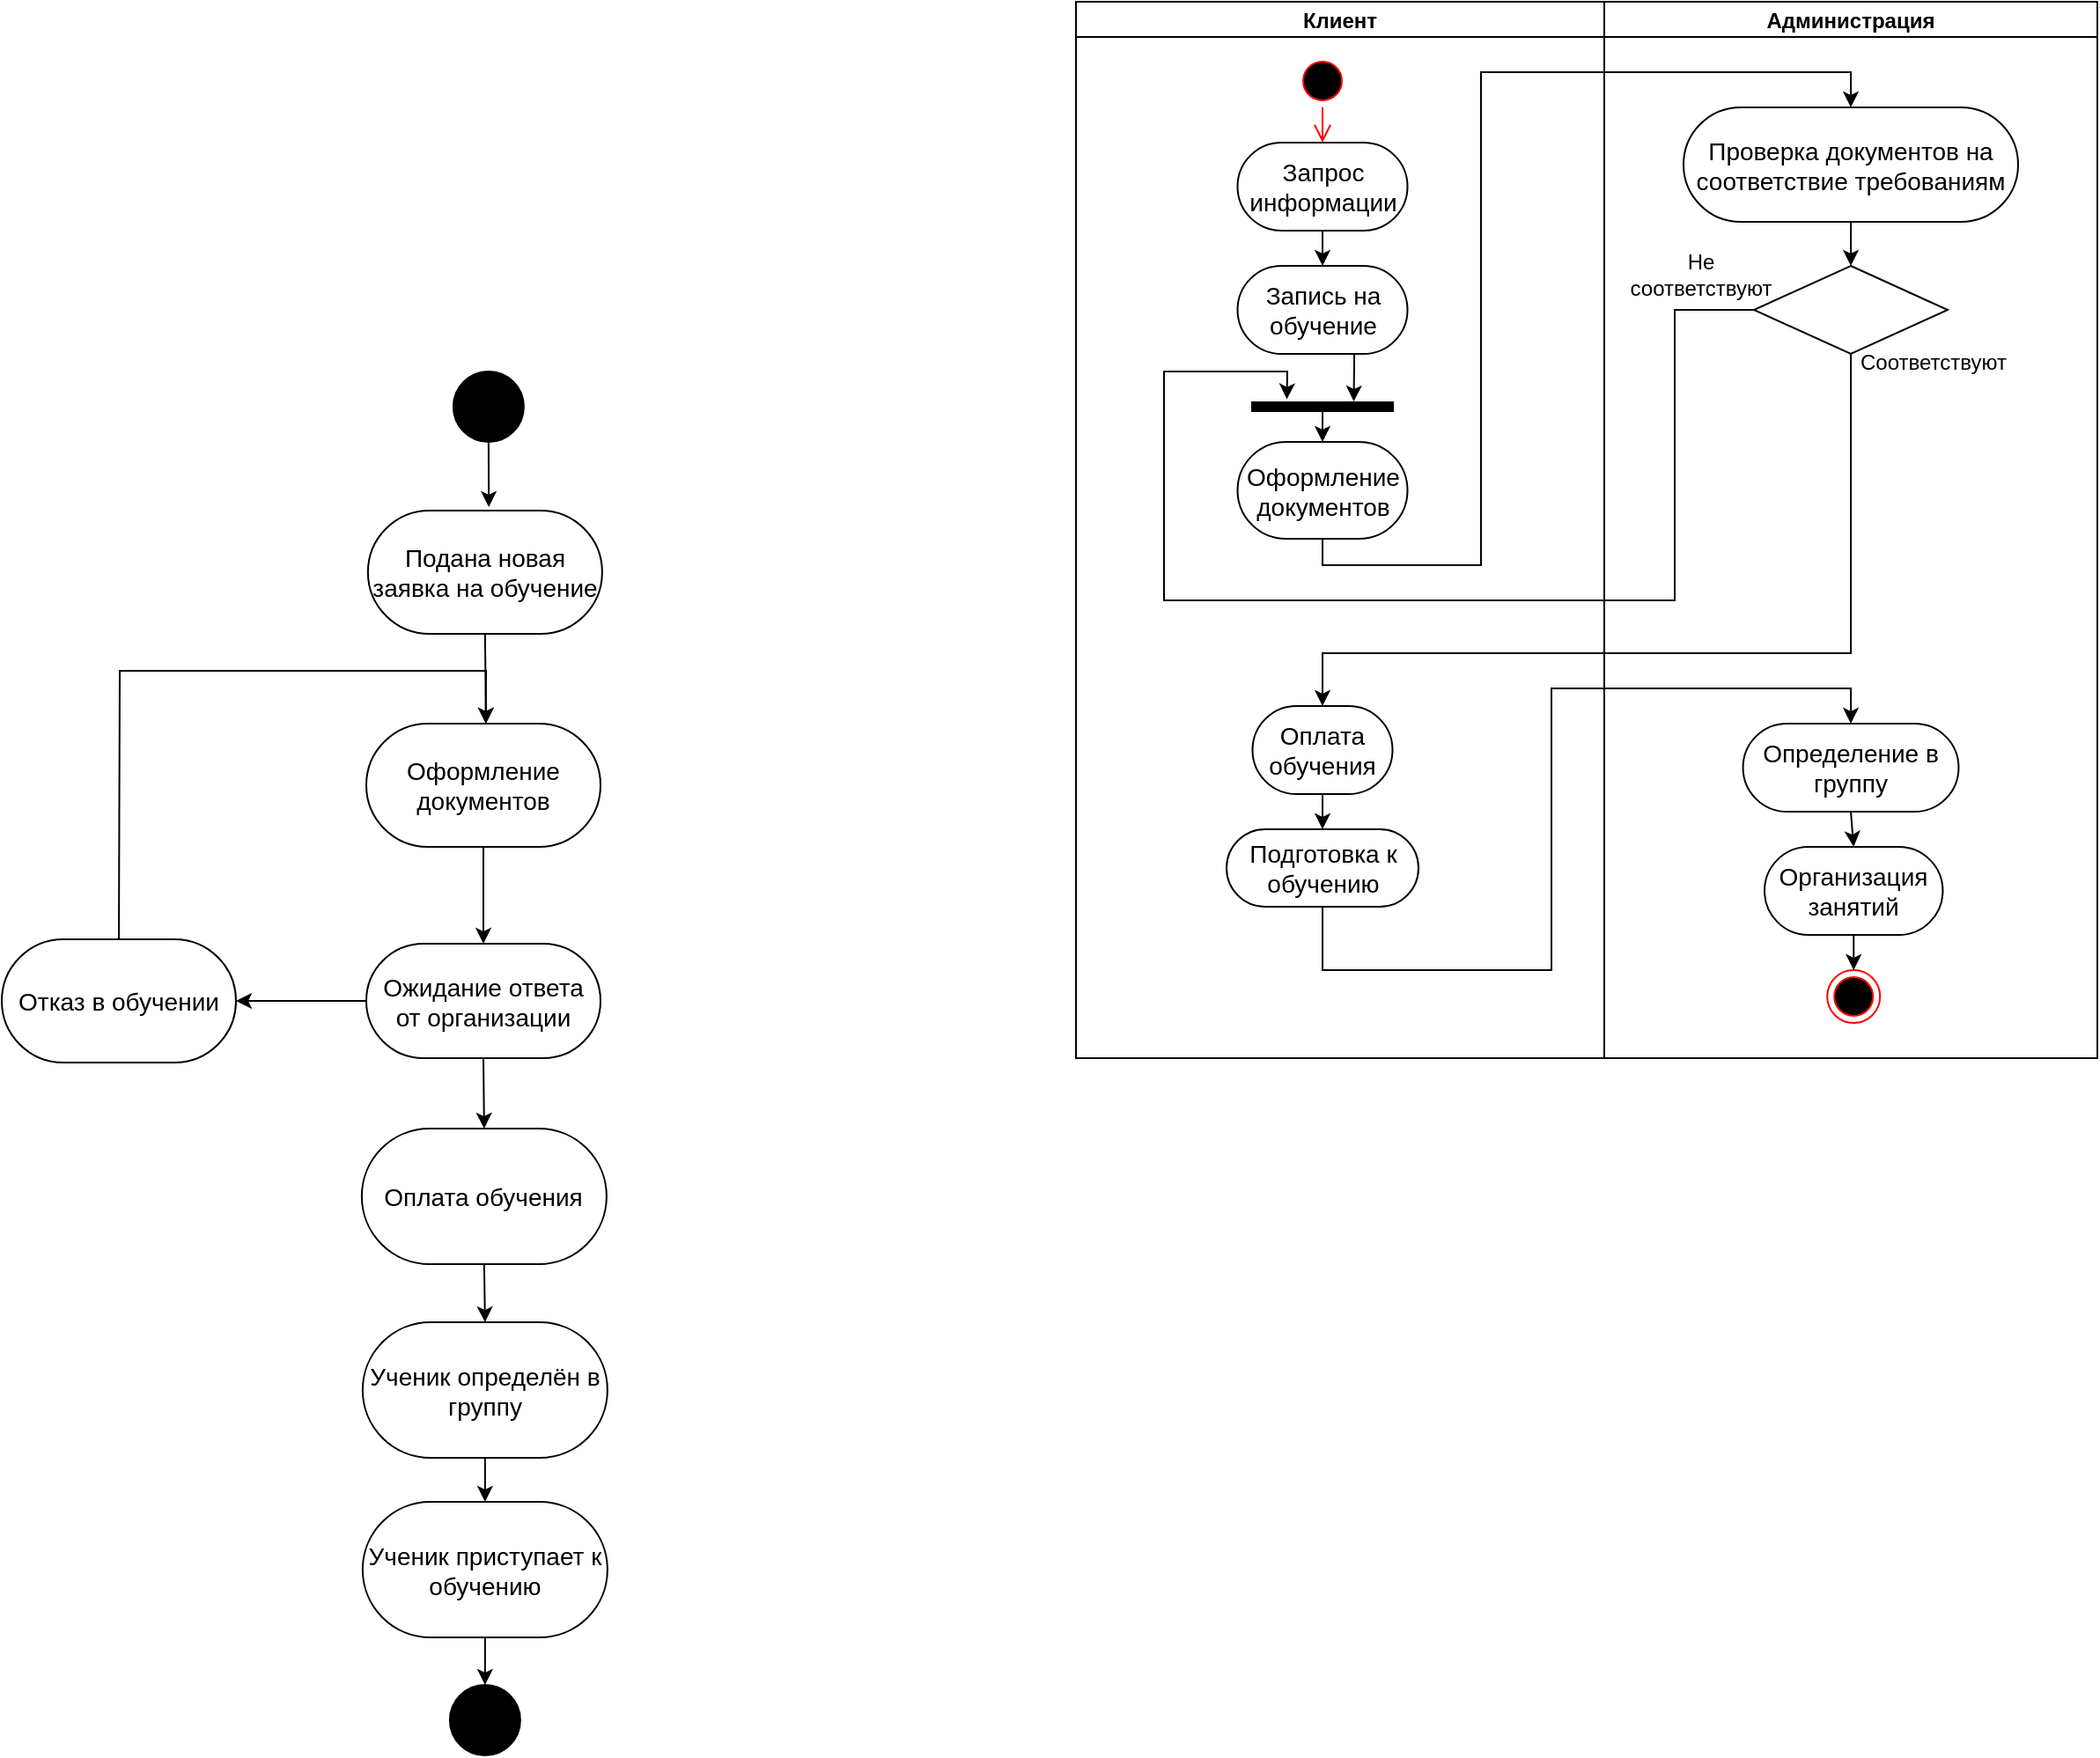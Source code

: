 <mxfile version="24.4.0" type="google">
  <diagram name="Страница — 1" id="l8DG9B8yiwFVq36d9alW">
    <mxGraphModel grid="1" page="1" gridSize="10" guides="1" tooltips="1" connect="1" arrows="1" fold="1" pageScale="1" pageWidth="827" pageHeight="1169" math="0" shadow="0">
      <root>
        <mxCell id="0" />
        <mxCell id="1" parent="0" />
        <mxCell id="NAAqt-84BbC4itfXdhMj-1" style="edgeStyle=orthogonalEdgeStyle;rounded=0;orthogonalLoop=1;jettySize=auto;html=1;exitX=0.5;exitY=1;exitDx=0;exitDy=0;entryX=0.516;entryY=-0.029;entryDx=0;entryDy=0;entryPerimeter=0;" edge="1" parent="1" target="NAAqt-84BbC4itfXdhMj-5" source="NAAqt-84BbC4itfXdhMj-2">
          <mxGeometry relative="1" as="geometry">
            <mxPoint x="515.44" y="180" as="sourcePoint" />
            <mxPoint x="515.5" y="210" as="targetPoint" />
          </mxGeometry>
        </mxCell>
        <mxCell id="NAAqt-84BbC4itfXdhMj-2" value="" style="ellipse;shape=doubleEllipse;whiteSpace=wrap;html=1;aspect=fixed;fillColor=#000000;" vertex="1" parent="1">
          <mxGeometry x="496.44" y="230" width="40" height="40" as="geometry" />
        </mxCell>
        <mxCell id="NAAqt-84BbC4itfXdhMj-3" value="" style="ellipse;shape=doubleEllipse;whiteSpace=wrap;html=1;aspect=fixed;fillColor=#000000;" vertex="1" parent="1">
          <mxGeometry x="494.44" y="976" width="40" height="40" as="geometry" />
        </mxCell>
        <mxCell id="NAAqt-84BbC4itfXdhMj-5" value="&lt;span style=&quot;font-size: 14px;&quot;&gt;Подана новая заявка на обучение&lt;/span&gt;" style="rounded=1;whiteSpace=wrap;html=1;arcSize=50;" vertex="1" parent="1">
          <mxGeometry x="447.94" y="309" width="133" height="70" as="geometry" />
        </mxCell>
        <mxCell id="NAAqt-84BbC4itfXdhMj-7" value="&lt;font style=&quot;font-size: 14px;&quot;&gt;Оформление документов&lt;/font&gt;" style="rounded=1;whiteSpace=wrap;html=1;arcSize=50;" vertex="1" parent="1">
          <mxGeometry x="447" y="430" width="133" height="70" as="geometry" />
        </mxCell>
        <mxCell id="NAAqt-84BbC4itfXdhMj-8" value="" style="endArrow=classic;html=1;rounded=0;exitX=0.5;exitY=1;exitDx=0;exitDy=0;" edge="1" parent="1" source="NAAqt-84BbC4itfXdhMj-5">
          <mxGeometry width="50" height="50" relative="1" as="geometry">
            <mxPoint x="515.44" y="410" as="sourcePoint" />
            <mxPoint x="515" y="430" as="targetPoint" />
          </mxGeometry>
        </mxCell>
        <mxCell id="NAAqt-84BbC4itfXdhMj-11" value="&lt;font style=&quot;font-size: 14px;&quot;&gt;Отказ в обучении&lt;/font&gt;" style="rounded=1;whiteSpace=wrap;html=1;arcSize=50;" vertex="1" parent="1">
          <mxGeometry x="240" y="552.5" width="133" height="70" as="geometry" />
        </mxCell>
        <mxCell id="NAAqt-84BbC4itfXdhMj-12" value="&lt;font style=&quot;font-size: 14px;&quot;&gt;Оплата обучения&lt;/font&gt;" style="rounded=1;whiteSpace=wrap;html=1;arcSize=50;" vertex="1" parent="1">
          <mxGeometry x="444.44" y="660" width="139" height="77" as="geometry" />
        </mxCell>
        <mxCell id="NAAqt-84BbC4itfXdhMj-22" value="" style="endArrow=classic;html=1;rounded=0;exitX=0.5;exitY=1;exitDx=0;exitDy=0;entryX=0.5;entryY=0;entryDx=0;entryDy=0;" edge="1" parent="1" source="NAAqt-84BbC4itfXdhMj-12" target="NAAqt-84BbC4itfXdhMj-23">
          <mxGeometry width="50" height="50" relative="1" as="geometry">
            <mxPoint x="512.94" y="770.0" as="sourcePoint" />
            <mxPoint x="513" y="819" as="targetPoint" />
          </mxGeometry>
        </mxCell>
        <mxCell id="NAAqt-84BbC4itfXdhMj-23" value="&lt;font style=&quot;font-size: 14px;&quot;&gt;Ученик определён в группу&lt;/font&gt;" style="rounded=1;whiteSpace=wrap;html=1;arcSize=50;" vertex="1" parent="1">
          <mxGeometry x="444.94" y="770" width="139" height="77" as="geometry" />
        </mxCell>
        <mxCell id="NAAqt-84BbC4itfXdhMj-24" value="&lt;font style=&quot;font-size: 14px;&quot;&gt;Ученик приступает к обучению&lt;/font&gt;" style="rounded=1;whiteSpace=wrap;html=1;arcSize=50;" vertex="1" parent="1">
          <mxGeometry x="444.94" y="872" width="139" height="77" as="geometry" />
        </mxCell>
        <mxCell id="NAAqt-84BbC4itfXdhMj-25" value="" style="endArrow=classic;html=1;rounded=0;exitX=0.5;exitY=1;exitDx=0;exitDy=0;entryX=0.5;entryY=0;entryDx=0;entryDy=0;" edge="1" parent="1" source="NAAqt-84BbC4itfXdhMj-23" target="NAAqt-84BbC4itfXdhMj-24">
          <mxGeometry width="50" height="50" relative="1" as="geometry">
            <mxPoint x="326.5" y="913" as="sourcePoint" />
            <mxPoint x="376.5" y="863" as="targetPoint" />
          </mxGeometry>
        </mxCell>
        <mxCell id="NAAqt-84BbC4itfXdhMj-26" value="" style="endArrow=classic;html=1;rounded=0;exitX=0.5;exitY=1;exitDx=0;exitDy=0;entryX=0.5;entryY=0;entryDx=0;entryDy=0;" edge="1" parent="1" source="NAAqt-84BbC4itfXdhMj-24" target="NAAqt-84BbC4itfXdhMj-3">
          <mxGeometry width="50" height="50" relative="1" as="geometry">
            <mxPoint x="426.5" y="1013" as="sourcePoint" />
            <mxPoint x="476.5" y="963" as="targetPoint" />
          </mxGeometry>
        </mxCell>
        <mxCell id="cSeTPXsvRP6pqXELqbIg-1" value="Клиент" style="swimlane;startSize=20;horizontal=1;containerType=tree;" vertex="1" parent="1">
          <mxGeometry x="850" y="20" width="300" height="600" as="geometry" />
        </mxCell>
        <mxCell id="cSeTPXsvRP6pqXELqbIg-59" value="" style="ellipse;html=1;shape=startState;fillColor=#000000;strokeColor=#ff0000;" vertex="1" parent="cSeTPXsvRP6pqXELqbIg-1">
          <mxGeometry x="125" y="30" width="30" height="30" as="geometry" />
        </mxCell>
        <mxCell id="cSeTPXsvRP6pqXELqbIg-60" value="" style="edgeStyle=orthogonalEdgeStyle;html=1;verticalAlign=bottom;endArrow=open;endSize=8;strokeColor=#ff0000;rounded=0;" edge="1" parent="cSeTPXsvRP6pqXELqbIg-1" source="cSeTPXsvRP6pqXELqbIg-59">
          <mxGeometry relative="1" as="geometry">
            <mxPoint x="140" y="80" as="targetPoint" />
          </mxGeometry>
        </mxCell>
        <mxCell id="cSeTPXsvRP6pqXELqbIg-61" value="&lt;font style=&quot;font-size: 14px;&quot;&gt;Запрос информации&lt;/font&gt;" style="rounded=1;whiteSpace=wrap;html=1;arcSize=50;" vertex="1" parent="cSeTPXsvRP6pqXELqbIg-1">
          <mxGeometry x="91.75" y="80" width="96.5" height="50" as="geometry" />
        </mxCell>
        <mxCell id="cSeTPXsvRP6pqXELqbIg-62" value="&lt;font style=&quot;font-size: 14px;&quot;&gt;Запись на обучение&lt;/font&gt;" style="rounded=1;whiteSpace=wrap;html=1;arcSize=50;" vertex="1" parent="cSeTPXsvRP6pqXELqbIg-1">
          <mxGeometry x="91.75" y="150" width="96.5" height="50" as="geometry" />
        </mxCell>
        <mxCell id="cSeTPXsvRP6pqXELqbIg-65" value="" style="endArrow=classic;html=1;rounded=0;exitX=0.5;exitY=1;exitDx=0;exitDy=0;entryX=0.5;entryY=0;entryDx=0;entryDy=0;" edge="1" parent="cSeTPXsvRP6pqXELqbIg-1" source="cSeTPXsvRP6pqXELqbIg-61" target="cSeTPXsvRP6pqXELqbIg-62">
          <mxGeometry width="50" height="50" relative="1" as="geometry">
            <mxPoint y="270" as="sourcePoint" />
            <mxPoint x="50" y="220" as="targetPoint" />
          </mxGeometry>
        </mxCell>
        <mxCell id="cSeTPXsvRP6pqXELqbIg-76" value="" style="html=1;points=[];perimeter=orthogonalPerimeter;fillColor=strokeColor;rotation=90;" vertex="1" parent="cSeTPXsvRP6pqXELqbIg-1">
          <mxGeometry x="137.5" y="190" width="5" height="80" as="geometry" />
        </mxCell>
        <mxCell id="cSeTPXsvRP6pqXELqbIg-77" value="&lt;font style=&quot;font-size: 14px;&quot;&gt;Оформление документов&lt;/font&gt;" style="rounded=1;whiteSpace=wrap;html=1;arcSize=50;" vertex="1" parent="cSeTPXsvRP6pqXELqbIg-1">
          <mxGeometry x="91.75" y="250" width="96.5" height="55" as="geometry" />
        </mxCell>
        <mxCell id="cSeTPXsvRP6pqXELqbIg-82" value="" style="endArrow=classic;html=1;rounded=0;exitX=0.687;exitY=0.99;exitDx=0;exitDy=0;exitPerimeter=0;entryX=-0.1;entryY=0.278;entryDx=0;entryDy=0;entryPerimeter=0;" edge="1" parent="cSeTPXsvRP6pqXELqbIg-1" source="cSeTPXsvRP6pqXELqbIg-62" target="cSeTPXsvRP6pqXELqbIg-76">
          <mxGeometry width="50" height="50" relative="1" as="geometry">
            <mxPoint x="30" y="370" as="sourcePoint" />
            <mxPoint x="158" y="220" as="targetPoint" />
          </mxGeometry>
        </mxCell>
        <mxCell id="cSeTPXsvRP6pqXELqbIg-81" value="" style="endArrow=classic;html=1;rounded=0;entryX=0.5;entryY=0;entryDx=0;entryDy=0;" edge="1" parent="cSeTPXsvRP6pqXELqbIg-1" target="cSeTPXsvRP6pqXELqbIg-77">
          <mxGeometry width="50" height="50" relative="1" as="geometry">
            <mxPoint x="140" y="232" as="sourcePoint" />
            <mxPoint x="80" y="320" as="targetPoint" />
          </mxGeometry>
        </mxCell>
        <mxCell id="cSeTPXsvRP6pqXELqbIg-85" value="&lt;font style=&quot;font-size: 14px;&quot;&gt;Оплата обучения&lt;/font&gt;" style="rounded=1;whiteSpace=wrap;html=1;arcSize=50;" vertex="1" parent="cSeTPXsvRP6pqXELqbIg-1">
          <mxGeometry x="100.25" y="400" width="79.5" height="50" as="geometry" />
        </mxCell>
        <mxCell id="cSeTPXsvRP6pqXELqbIg-86" value="&lt;font style=&quot;font-size: 14px;&quot;&gt;Подготовка к обучению&lt;/font&gt;" style="rounded=1;whiteSpace=wrap;html=1;arcSize=50;" vertex="1" parent="cSeTPXsvRP6pqXELqbIg-1">
          <mxGeometry x="85.5" y="470" width="109" height="44" as="geometry" />
        </mxCell>
        <mxCell id="cSeTPXsvRP6pqXELqbIg-91" value="" style="endArrow=classic;html=1;rounded=0;exitX=0.5;exitY=1;exitDx=0;exitDy=0;entryX=0.5;entryY=0;entryDx=0;entryDy=0;" edge="1" parent="cSeTPXsvRP6pqXELqbIg-1" source="cSeTPXsvRP6pqXELqbIg-85" target="cSeTPXsvRP6pqXELqbIg-86">
          <mxGeometry width="50" height="50" relative="1" as="geometry">
            <mxPoint x="210" y="550" as="sourcePoint" />
            <mxPoint x="260" y="500" as="targetPoint" />
          </mxGeometry>
        </mxCell>
        <mxCell id="cSeTPXsvRP6pqXELqbIg-13" value="Администрация" style="swimlane;startSize=20;horizontal=1;containerType=tree;" vertex="1" parent="1">
          <mxGeometry x="1150" y="20" width="280" height="600" as="geometry" />
        </mxCell>
        <mxCell id="cSeTPXsvRP6pqXELqbIg-72" value="" style="endArrow=classic;html=1;rounded=0;exitX=0.5;exitY=1;exitDx=0;exitDy=0;entryX=0.5;entryY=0;entryDx=0;entryDy=0;" edge="1" parent="cSeTPXsvRP6pqXELqbIg-13" source="cSeTPXsvRP6pqXELqbIg-80">
          <mxGeometry width="50" height="50" relative="1" as="geometry">
            <mxPoint x="140" y="120" as="sourcePoint" />
            <mxPoint x="140" y="150" as="targetPoint" />
          </mxGeometry>
        </mxCell>
        <mxCell id="cSeTPXsvRP6pqXELqbIg-75" value="" style="rhombus;whiteSpace=wrap;html=1;" vertex="1" parent="cSeTPXsvRP6pqXELqbIg-13">
          <mxGeometry x="85" y="150" width="110" height="50" as="geometry" />
        </mxCell>
        <mxCell id="cSeTPXsvRP6pqXELqbIg-80" value="&lt;font style=&quot;font-size: 14px;&quot;&gt;Проверка документов на соответствие требованиям&lt;/font&gt;" style="rounded=1;whiteSpace=wrap;html=1;arcSize=50;" vertex="1" parent="cSeTPXsvRP6pqXELqbIg-13">
          <mxGeometry x="45" y="60" width="190" height="65" as="geometry" />
        </mxCell>
        <mxCell id="cSeTPXsvRP6pqXELqbIg-87" value="&lt;font style=&quot;font-size: 14px;&quot;&gt;Определение в группу&lt;/font&gt;" style="rounded=1;whiteSpace=wrap;html=1;arcSize=50;" vertex="1" parent="cSeTPXsvRP6pqXELqbIg-13">
          <mxGeometry x="78.78" y="410" width="122.44" height="50" as="geometry" />
        </mxCell>
        <mxCell id="cSeTPXsvRP6pqXELqbIg-88" value="&lt;font style=&quot;font-size: 14px;&quot;&gt;Организация занятий&lt;/font&gt;" style="rounded=1;whiteSpace=wrap;html=1;arcSize=50;" vertex="1" parent="cSeTPXsvRP6pqXELqbIg-13">
          <mxGeometry x="91" y="480" width="101.22" height="50" as="geometry" />
        </mxCell>
        <mxCell id="cSeTPXsvRP6pqXELqbIg-89" value="" style="ellipse;html=1;shape=endState;fillColor=#000000;strokeColor=#ff0000;" vertex="1" parent="cSeTPXsvRP6pqXELqbIg-13">
          <mxGeometry x="126.61" y="550" width="30" height="30" as="geometry" />
        </mxCell>
        <mxCell id="cSeTPXsvRP6pqXELqbIg-94" value="" style="endArrow=classic;html=1;rounded=0;exitX=0.5;exitY=1;exitDx=0;exitDy=0;entryX=0.5;entryY=0;entryDx=0;entryDy=0;" edge="1" parent="cSeTPXsvRP6pqXELqbIg-13" source="cSeTPXsvRP6pqXELqbIg-87" target="cSeTPXsvRP6pqXELqbIg-88">
          <mxGeometry width="50" height="50" relative="1" as="geometry">
            <mxPoint x="20" y="500" as="sourcePoint" />
            <mxPoint x="70" y="450" as="targetPoint" />
          </mxGeometry>
        </mxCell>
        <mxCell id="cSeTPXsvRP6pqXELqbIg-93" value="" style="endArrow=classic;html=1;rounded=0;exitX=0.5;exitY=1;exitDx=0;exitDy=0;entryX=0.5;entryY=0;entryDx=0;entryDy=0;" edge="1" parent="cSeTPXsvRP6pqXELqbIg-13" source="cSeTPXsvRP6pqXELqbIg-88" target="cSeTPXsvRP6pqXELqbIg-89">
          <mxGeometry width="50" height="50" relative="1" as="geometry">
            <mxPoint x="20" y="500" as="sourcePoint" />
            <mxPoint x="70" y="450" as="targetPoint" />
          </mxGeometry>
        </mxCell>
        <mxCell id="YDDmkaXjCsdTmI26zl-m-2" value="Не соответствуют" style="text;html=1;align=center;verticalAlign=middle;whiteSpace=wrap;rounded=0;" vertex="1" parent="cSeTPXsvRP6pqXELqbIg-13">
          <mxGeometry x="25" y="140" width="60" height="30" as="geometry" />
        </mxCell>
        <mxCell id="YDDmkaXjCsdTmI26zl-m-3" value="Соответствуют" style="text;html=1;align=center;verticalAlign=middle;whiteSpace=wrap;rounded=0;" vertex="1" parent="cSeTPXsvRP6pqXELqbIg-13">
          <mxGeometry x="156.61" y="190" width="60" height="30" as="geometry" />
        </mxCell>
        <mxCell id="cSeTPXsvRP6pqXELqbIg-74" value="" style="endArrow=classic;html=1;rounded=0;exitX=0;exitY=0.5;exitDx=0;exitDy=0;entryX=-0.341;entryY=0.753;entryDx=0;entryDy=0;entryPerimeter=0;" edge="1" parent="1" source="cSeTPXsvRP6pqXELqbIg-75" target="cSeTPXsvRP6pqXELqbIg-76">
          <mxGeometry width="50" height="50" relative="1" as="geometry">
            <mxPoint x="1220" y="370" as="sourcePoint" />
            <mxPoint x="980" y="230" as="targetPoint" />
            <Array as="points">
              <mxPoint x="1190" y="195" />
              <mxPoint x="1190" y="360" />
              <mxPoint x="900" y="360" />
              <mxPoint x="900" y="230" />
              <mxPoint x="970" y="230" />
            </Array>
          </mxGeometry>
        </mxCell>
        <mxCell id="cSeTPXsvRP6pqXELqbIg-83" value="" style="endArrow=classic;html=1;rounded=0;exitX=0.5;exitY=1;exitDx=0;exitDy=0;entryX=0.5;entryY=0;entryDx=0;entryDy=0;" edge="1" parent="1" source="cSeTPXsvRP6pqXELqbIg-77" target="cSeTPXsvRP6pqXELqbIg-80">
          <mxGeometry width="50" height="50" relative="1" as="geometry">
            <mxPoint x="1210" y="180" as="sourcePoint" />
            <mxPoint x="1280" y="70" as="targetPoint" />
            <Array as="points">
              <mxPoint x="990" y="340" />
              <mxPoint x="1080" y="340" />
              <mxPoint x="1080" y="60" />
              <mxPoint x="1290" y="60" />
            </Array>
          </mxGeometry>
        </mxCell>
        <mxCell id="cSeTPXsvRP6pqXELqbIg-90" value="" style="endArrow=classic;html=1;rounded=0;exitX=0.5;exitY=1;exitDx=0;exitDy=0;entryX=0.5;entryY=0;entryDx=0;entryDy=0;" edge="1" parent="1" source="cSeTPXsvRP6pqXELqbIg-75" target="cSeTPXsvRP6pqXELqbIg-85">
          <mxGeometry width="50" height="50" relative="1" as="geometry">
            <mxPoint x="1290" y="320" as="sourcePoint" />
            <mxPoint x="989" y="417" as="targetPoint" />
            <Array as="points">
              <mxPoint x="1290" y="390" />
              <mxPoint x="990" y="390" />
            </Array>
          </mxGeometry>
        </mxCell>
        <mxCell id="cSeTPXsvRP6pqXELqbIg-92" value="" style="endArrow=classic;html=1;rounded=0;exitX=0.5;exitY=1;exitDx=0;exitDy=0;entryX=0.5;entryY=0;entryDx=0;entryDy=0;" edge="1" parent="1" source="cSeTPXsvRP6pqXELqbIg-86" target="cSeTPXsvRP6pqXELqbIg-87">
          <mxGeometry width="50" height="50" relative="1" as="geometry">
            <mxPoint x="1020" y="600" as="sourcePoint" />
            <mxPoint x="1290" y="410" as="targetPoint" />
            <Array as="points">
              <mxPoint x="990" y="570" />
              <mxPoint x="1120" y="570" />
              <mxPoint x="1120" y="410" />
              <mxPoint x="1290" y="410" />
            </Array>
          </mxGeometry>
        </mxCell>
        <mxCell id="jz6ouS3PKQTi_bk-3ywh-2" value="&lt;font style=&quot;font-size: 14px;&quot;&gt;Ожидание ответа от организации&lt;/font&gt;" style="rounded=1;whiteSpace=wrap;html=1;arcSize=50;" vertex="1" parent="1">
          <mxGeometry x="447" y="555" width="133" height="65" as="geometry" />
        </mxCell>
        <mxCell id="jz6ouS3PKQTi_bk-3ywh-3" value="" style="endArrow=classic;html=1;rounded=0;exitX=0.5;exitY=1;exitDx=0;exitDy=0;entryX=0.5;entryY=0;entryDx=0;entryDy=0;" edge="1" parent="1" source="NAAqt-84BbC4itfXdhMj-7" target="jz6ouS3PKQTi_bk-3ywh-2">
          <mxGeometry width="50" height="50" relative="1" as="geometry">
            <mxPoint x="150" y="700" as="sourcePoint" />
            <mxPoint x="200" y="650" as="targetPoint" />
          </mxGeometry>
        </mxCell>
        <mxCell id="jz6ouS3PKQTi_bk-3ywh-4" value="" style="endArrow=classic;html=1;rounded=0;exitX=0;exitY=0.5;exitDx=0;exitDy=0;entryX=1;entryY=0.5;entryDx=0;entryDy=0;" edge="1" parent="1" source="jz6ouS3PKQTi_bk-3ywh-2" target="NAAqt-84BbC4itfXdhMj-11">
          <mxGeometry width="50" height="50" relative="1" as="geometry">
            <mxPoint x="270" y="730" as="sourcePoint" />
            <mxPoint x="320" y="680" as="targetPoint" />
          </mxGeometry>
        </mxCell>
        <mxCell id="jz6ouS3PKQTi_bk-3ywh-5" value="" style="endArrow=classic;html=1;rounded=0;exitX=0.5;exitY=0;exitDx=0;exitDy=0;entryX=0.51;entryY=-0.001;entryDx=0;entryDy=0;entryPerimeter=0;" edge="1" parent="1" source="NAAqt-84BbC4itfXdhMj-11" target="NAAqt-84BbC4itfXdhMj-7">
          <mxGeometry width="50" height="50" relative="1" as="geometry">
            <mxPoint x="270" y="540" as="sourcePoint" />
            <mxPoint x="520" y="430" as="targetPoint" />
            <Array as="points">
              <mxPoint x="307" y="400" />
              <mxPoint x="515" y="400" />
            </Array>
          </mxGeometry>
        </mxCell>
        <mxCell id="jz6ouS3PKQTi_bk-3ywh-6" value="" style="endArrow=classic;html=1;rounded=0;exitX=0.5;exitY=1;exitDx=0;exitDy=0;entryX=0.5;entryY=0;entryDx=0;entryDy=0;" edge="1" parent="1" source="jz6ouS3PKQTi_bk-3ywh-2" target="NAAqt-84BbC4itfXdhMj-12">
          <mxGeometry width="50" height="50" relative="1" as="geometry">
            <mxPoint x="340" y="780" as="sourcePoint" />
            <mxPoint x="390" y="730" as="targetPoint" />
          </mxGeometry>
        </mxCell>
      </root>
    </mxGraphModel>
  </diagram>
</mxfile>
